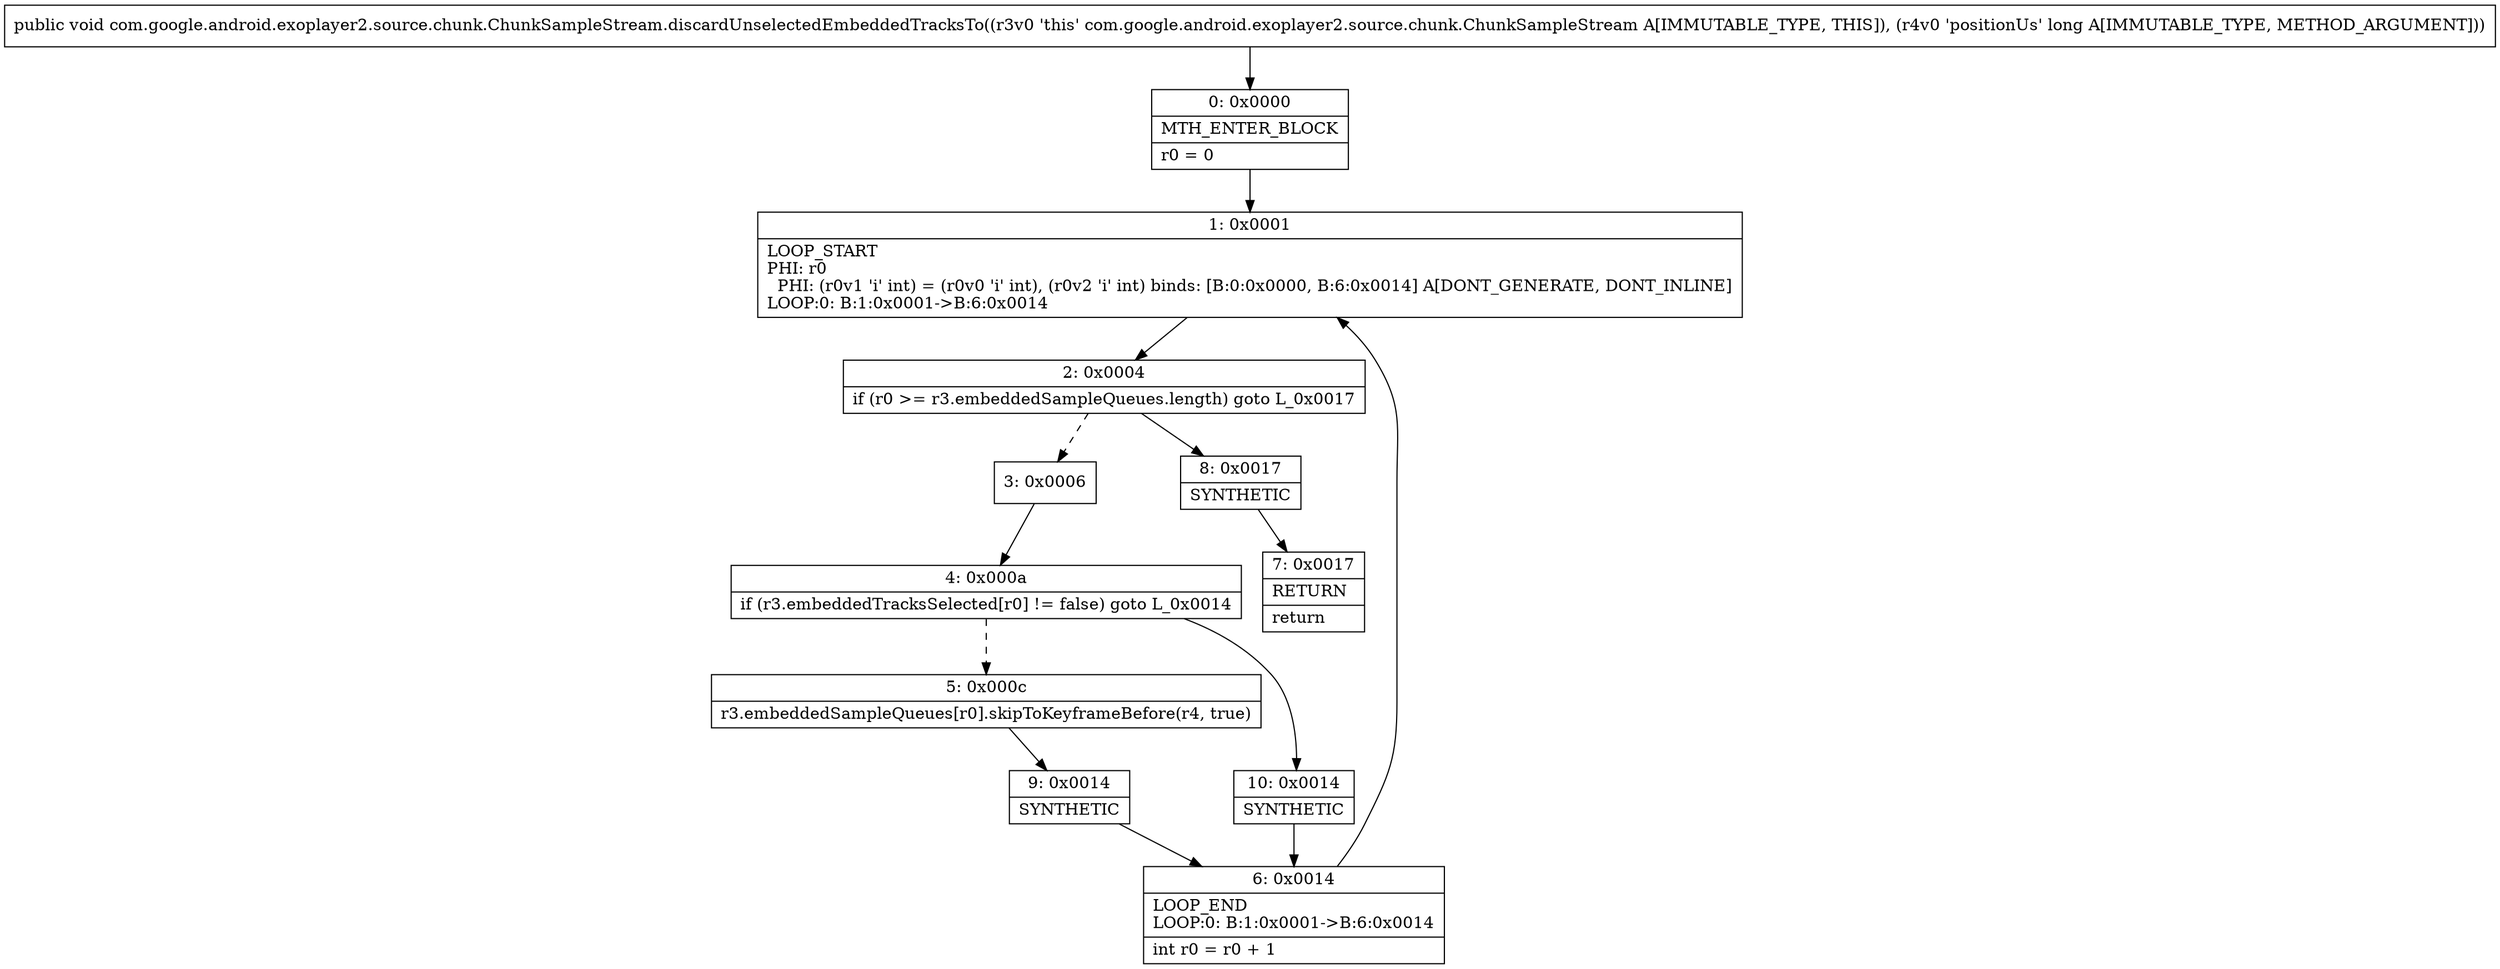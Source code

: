digraph "CFG forcom.google.android.exoplayer2.source.chunk.ChunkSampleStream.discardUnselectedEmbeddedTracksTo(J)V" {
Node_0 [shape=record,label="{0\:\ 0x0000|MTH_ENTER_BLOCK\l|r0 = 0\l}"];
Node_1 [shape=record,label="{1\:\ 0x0001|LOOP_START\lPHI: r0 \l  PHI: (r0v1 'i' int) = (r0v0 'i' int), (r0v2 'i' int) binds: [B:0:0x0000, B:6:0x0014] A[DONT_GENERATE, DONT_INLINE]\lLOOP:0: B:1:0x0001\-\>B:6:0x0014\l}"];
Node_2 [shape=record,label="{2\:\ 0x0004|if (r0 \>= r3.embeddedSampleQueues.length) goto L_0x0017\l}"];
Node_3 [shape=record,label="{3\:\ 0x0006}"];
Node_4 [shape=record,label="{4\:\ 0x000a|if (r3.embeddedTracksSelected[r0] != false) goto L_0x0014\l}"];
Node_5 [shape=record,label="{5\:\ 0x000c|r3.embeddedSampleQueues[r0].skipToKeyframeBefore(r4, true)\l}"];
Node_6 [shape=record,label="{6\:\ 0x0014|LOOP_END\lLOOP:0: B:1:0x0001\-\>B:6:0x0014\l|int r0 = r0 + 1\l}"];
Node_7 [shape=record,label="{7\:\ 0x0017|RETURN\l|return\l}"];
Node_8 [shape=record,label="{8\:\ 0x0017|SYNTHETIC\l}"];
Node_9 [shape=record,label="{9\:\ 0x0014|SYNTHETIC\l}"];
Node_10 [shape=record,label="{10\:\ 0x0014|SYNTHETIC\l}"];
MethodNode[shape=record,label="{public void com.google.android.exoplayer2.source.chunk.ChunkSampleStream.discardUnselectedEmbeddedTracksTo((r3v0 'this' com.google.android.exoplayer2.source.chunk.ChunkSampleStream A[IMMUTABLE_TYPE, THIS]), (r4v0 'positionUs' long A[IMMUTABLE_TYPE, METHOD_ARGUMENT])) }"];
MethodNode -> Node_0;
Node_0 -> Node_1;
Node_1 -> Node_2;
Node_2 -> Node_3[style=dashed];
Node_2 -> Node_8;
Node_3 -> Node_4;
Node_4 -> Node_5[style=dashed];
Node_4 -> Node_10;
Node_5 -> Node_9;
Node_6 -> Node_1;
Node_8 -> Node_7;
Node_9 -> Node_6;
Node_10 -> Node_6;
}


